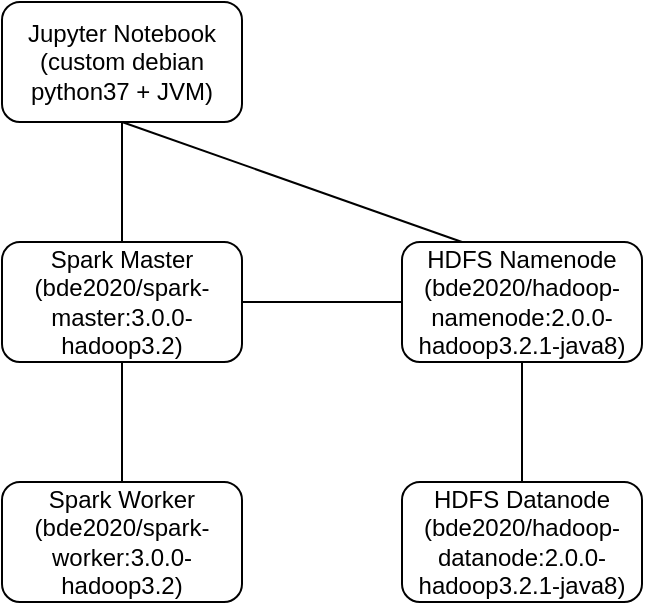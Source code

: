 <mxfile version="12.6.5" type="device" pages="2"><diagram id="5RNvDkOewvh-KN3WWH9l" name="Spark Jupyter"><mxGraphModel dx="760" dy="560" grid="1" gridSize="10" guides="1" tooltips="1" connect="1" arrows="1" fold="1" page="1" pageScale="1" pageWidth="1169" pageHeight="827" math="0" shadow="0"><root><mxCell id="0"/><mxCell id="1" parent="0"/><mxCell id="FKqDHND3Nl4vaEnK4hdx-8" style="rounded=0;orthogonalLoop=1;jettySize=auto;html=1;exitX=0.5;exitY=1;exitDx=0;exitDy=0;endArrow=none;endFill=0;" edge="1" parent="1" source="FKqDHND3Nl4vaEnK4hdx-1" target="FKqDHND3Nl4vaEnK4hdx-2"><mxGeometry relative="1" as="geometry"/></mxCell><mxCell id="FKqDHND3Nl4vaEnK4hdx-9" style="edgeStyle=none;rounded=0;orthogonalLoop=1;jettySize=auto;html=1;exitX=0.5;exitY=1;exitDx=0;exitDy=0;endArrow=none;endFill=0;" edge="1" parent="1" source="FKqDHND3Nl4vaEnK4hdx-1"><mxGeometry relative="1" as="geometry"><mxPoint x="550" y="200" as="targetPoint"/></mxGeometry></mxCell><mxCell id="FKqDHND3Nl4vaEnK4hdx-1" value="Jupyter Notebook&lt;br&gt;(custom debian&lt;br&gt;python37 + JVM)" style="rounded=1;whiteSpace=wrap;html=1;" vertex="1" parent="1"><mxGeometry x="320" y="80" width="120" height="60" as="geometry"/></mxCell><mxCell id="FKqDHND3Nl4vaEnK4hdx-10" value="" style="edgeStyle=none;rounded=0;orthogonalLoop=1;jettySize=auto;html=1;endArrow=none;endFill=0;" edge="1" parent="1" source="FKqDHND3Nl4vaEnK4hdx-2" target="FKqDHND3Nl4vaEnK4hdx-3"><mxGeometry relative="1" as="geometry"/></mxCell><mxCell id="FKqDHND3Nl4vaEnK4hdx-12" value="" style="edgeStyle=none;rounded=0;orthogonalLoop=1;jettySize=auto;html=1;endArrow=none;endFill=0;" edge="1" parent="1" source="FKqDHND3Nl4vaEnK4hdx-2" target="FKqDHND3Nl4vaEnK4hdx-4"><mxGeometry relative="1" as="geometry"/></mxCell><mxCell id="FKqDHND3Nl4vaEnK4hdx-2" value="Spark Master&lt;br&gt;(bde2020/spark-master:3.0.0-hadoop3.2)" style="rounded=1;whiteSpace=wrap;html=1;" vertex="1" parent="1"><mxGeometry x="320" y="200" width="120" height="60" as="geometry"/></mxCell><mxCell id="FKqDHND3Nl4vaEnK4hdx-3" value="Spark Worker&lt;br&gt;(bde2020/spark-worker:3.0.0-hadoop3.2)" style="rounded=1;whiteSpace=wrap;html=1;" vertex="1" parent="1"><mxGeometry x="320" y="320" width="120" height="60" as="geometry"/></mxCell><mxCell id="FKqDHND3Nl4vaEnK4hdx-11" value="" style="edgeStyle=none;rounded=0;orthogonalLoop=1;jettySize=auto;html=1;endArrow=none;endFill=0;" edge="1" parent="1" source="FKqDHND3Nl4vaEnK4hdx-4" target="FKqDHND3Nl4vaEnK4hdx-6"><mxGeometry relative="1" as="geometry"/></mxCell><mxCell id="FKqDHND3Nl4vaEnK4hdx-4" value="HDFS Namenode&lt;br&gt;(bde2020/hadoop-namenode:2.0.0-hadoop3.2.1-java8)" style="rounded=1;whiteSpace=wrap;html=1;" vertex="1" parent="1"><mxGeometry x="520" y="200" width="120" height="60" as="geometry"/></mxCell><mxCell id="FKqDHND3Nl4vaEnK4hdx-6" value="HDFS Datanode&lt;br&gt;(bde2020/hadoop-datanode:2.0.0-hadoop3.2.1-java8)" style="rounded=1;whiteSpace=wrap;html=1;" vertex="1" parent="1"><mxGeometry x="520" y="320" width="120" height="60" as="geometry"/></mxCell></root></mxGraphModel></diagram><diagram id="lVQT1jPsCazWFfDQx0I3" name="Spark Streaming"><mxGraphModel dx="760" dy="560" grid="1" gridSize="10" guides="1" tooltips="1" connect="1" arrows="1" fold="1" page="1" pageScale="1" pageWidth="1169" pageHeight="827" math="0" shadow="0"><root><mxCell id="-3HQaAq3MU9KFX9WXVPC-0"/><mxCell id="-3HQaAq3MU9KFX9WXVPC-1" parent="-3HQaAq3MU9KFX9WXVPC-0"/><mxCell id="rgErOt-Pm_4RrudIo3mD-3" value="" style="edgeStyle=none;rounded=0;orthogonalLoop=1;jettySize=auto;html=1;endArrow=none;endFill=0;" edge="1" parent="-3HQaAq3MU9KFX9WXVPC-1" source="aVPbCOyd9EU6Ts6o5rhx-0" target="rgErOt-Pm_4RrudIo3mD-2"><mxGeometry relative="1" as="geometry"/></mxCell><mxCell id="aVPbCOyd9EU6Ts6o5rhx-0" value="Kafka&lt;br&gt;(wurstmeister/kafka:&lt;br&gt;2.12-2.5.0)" style="rounded=1;whiteSpace=wrap;html=1;" vertex="1" parent="-3HQaAq3MU9KFX9WXVPC-1"><mxGeometry x="360" y="240" width="120" height="60" as="geometry"/></mxCell><mxCell id="aVPbCOyd9EU6Ts6o5rhx-2" value="" style="edgeStyle=none;rounded=0;orthogonalLoop=1;jettySize=auto;html=1;endArrow=none;endFill=0;" edge="1" parent="-3HQaAq3MU9KFX9WXVPC-1" source="aVPbCOyd9EU6Ts6o5rhx-1" target="aVPbCOyd9EU6Ts6o5rhx-0"><mxGeometry relative="1" as="geometry"/></mxCell><mxCell id="aVPbCOyd9EU6Ts6o5rhx-1" value="Zookeeper&lt;br&gt;(wurstmeister/&lt;br&gt;zookeeper:3.4.6)" style="rounded=1;whiteSpace=wrap;html=1;" vertex="1" parent="-3HQaAq3MU9KFX9WXVPC-1"><mxGeometry x="360" y="140" width="120" height="60" as="geometry"/></mxCell><mxCell id="rgErOt-Pm_4RrudIo3mD-1" value="" style="edgeStyle=none;rounded=0;orthogonalLoop=1;jettySize=auto;html=1;endArrow=none;endFill=0;" edge="1" parent="-3HQaAq3MU9KFX9WXVPC-1" source="rgErOt-Pm_4RrudIo3mD-0" target="aVPbCOyd9EU6Ts6o5rhx-0"><mxGeometry relative="1" as="geometry"/></mxCell><mxCell id="rgErOt-Pm_4RrudIo3mD-0" value="Producer&lt;br&gt;(bde2020/spark-base:2.4.5-hadoop2.7)" style="rounded=1;whiteSpace=wrap;html=1;" vertex="1" parent="-3HQaAq3MU9KFX9WXVPC-1"><mxGeometry x="170" y="240" width="120" height="60" as="geometry"/></mxCell><mxCell id="rgErOt-Pm_4RrudIo3mD-2" value="Producer&lt;br&gt;(bde2020/spark-base:2.4.5-hadoop2.7)" style="rounded=1;whiteSpace=wrap;html=1;" vertex="1" parent="-3HQaAq3MU9KFX9WXVPC-1"><mxGeometry x="560" y="240" width="120" height="60" as="geometry"/></mxCell></root></mxGraphModel></diagram></mxfile>